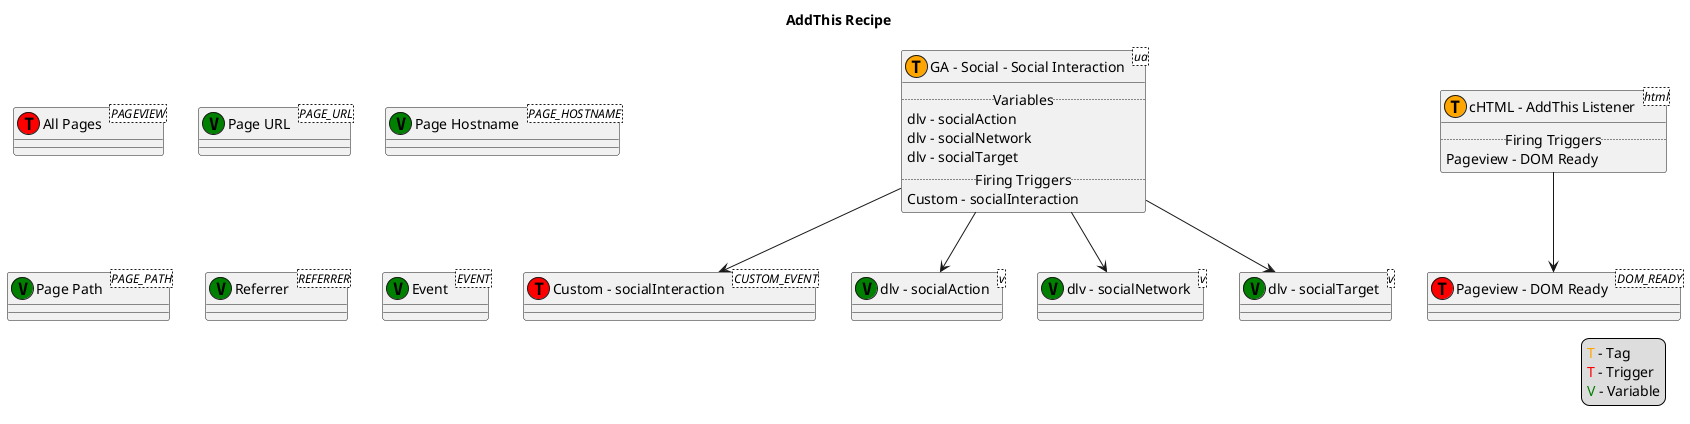 @startuml
title AddThis Recipe
legend right
<color:orange>T</color> - Tag
<color:red>T</color> - Trigger
<color:green>V</color> - Variable
end legend
class "GA - Social - Social Interaction" as 02<ua> << (T, orange) >> {
    .. Variables ..
    dlv - socialAction
    dlv - socialNetwork
    dlv - socialTarget
    .. Firing Triggers ..
    Custom - socialInteraction
}
class "cHTML - AddThis Listener" as 01<html> << (T, orange) >> {
    .. Firing Triggers ..
    Pageview - DOM Ready
}
class "Custom - socialInteraction" as 16<CUSTOM_EVENT> << (T, red) >>
class "Pageview - DOM Ready" as 15<DOM_READY> << (T, red) >>
class "All Pages" as 2147479553<PAGEVIEW> << (T, red) >>
class "dlv - socialAction" as 22<v> << (V, green) >>
class "dlv - socialNetwork" as 21<v> << (V, green) >>
class "dlv - socialTarget" as 23<v> << (V, green) >>
class "Page URL"<PAGE_URL> << (V, green) >>
class "Page Hostname"<PAGE_HOSTNAME> << (V, green) >>
class "Page Path"<PAGE_PATH> << (V, green) >>
class "Referrer"<REFERRER> << (V, green) >>
class "Event"<EVENT> << (V, green) >>
02 --> 16
01 --> 15
02 --> 22
02 --> 21
02 --> 23
@enduml